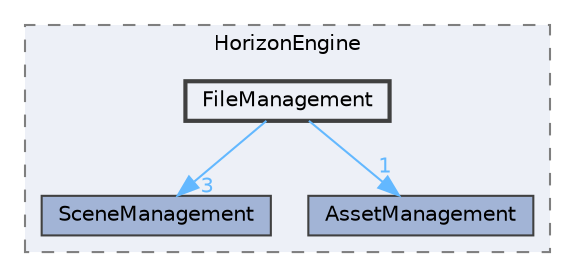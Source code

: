 digraph "C:/shortPath/28_11_HGE/HorizonEngine2D/HorizonEngine/src/HorizonEngine/FileManagement"
{
 // LATEX_PDF_SIZE
  bgcolor="transparent";
  edge [fontname=Helvetica,fontsize=10,labelfontname=Helvetica,labelfontsize=10];
  node [fontname=Helvetica,fontsize=10,shape=box,height=0.2,width=0.4];
  compound=true
  subgraph clusterdir_7d00ba20b32cebfbf7d38294c84d3a1f {
    graph [ bgcolor="#edf0f7", pencolor="grey50", label="HorizonEngine", fontname=Helvetica,fontsize=10 style="filled,dashed", URL="dir_7d00ba20b32cebfbf7d38294c84d3a1f.html",tooltip=""]
  dir_1b8f4ff0b0cedc291f3d23aff835db40 [label="SceneManagement", fillcolor="#a2b4d6", color="grey25", style="filled", URL="dir_1b8f4ff0b0cedc291f3d23aff835db40.html",tooltip=""];
  dir_79367ee3aef4cefbdb6d6a9a1ea71125 [label="AssetManagement", fillcolor="#a2b4d6", color="grey25", style="filled", URL="dir_79367ee3aef4cefbdb6d6a9a1ea71125.html",tooltip=""];
  dir_dfa404669263bf1121b743b16284b41d [label="FileManagement", fillcolor="#edf0f7", color="grey25", style="filled,bold", URL="dir_dfa404669263bf1121b743b16284b41d.html",tooltip=""];
  }
  dir_dfa404669263bf1121b743b16284b41d->dir_1b8f4ff0b0cedc291f3d23aff835db40 [headlabel="3", labeldistance=1.5 headhref="dir_000009_000029.html" color="steelblue1" fontcolor="steelblue1"];
  dir_dfa404669263bf1121b743b16284b41d->dir_79367ee3aef4cefbdb6d6a9a1ea71125 [headlabel="1", labeldistance=1.5 headhref="dir_000009_000001.html" color="steelblue1" fontcolor="steelblue1"];
}
